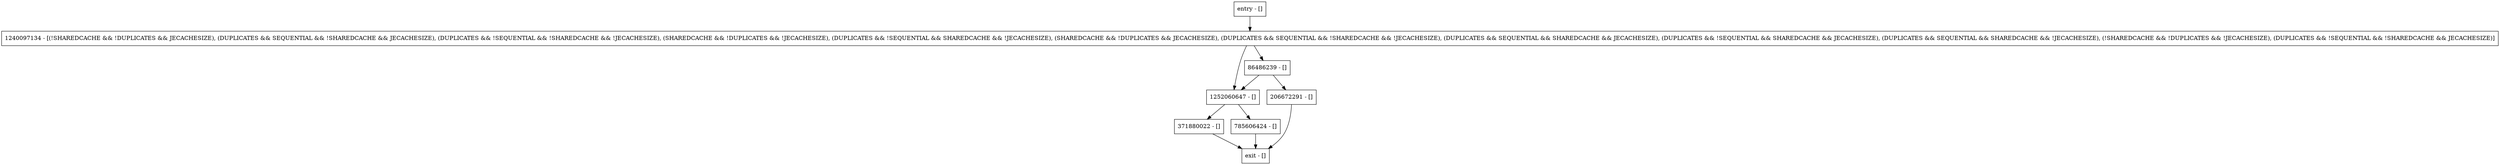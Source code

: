 digraph getWakeupPeriod {
node [shape=record];
entry [label="entry - []"];
exit [label="exit - []"];
371880022 [label="371880022 - []"];
1252060647 [label="1252060647 - []"];
86486239 [label="86486239 - []"];
1240097134 [label="1240097134 - [(!SHAREDCACHE && !DUPLICATES && JECACHESIZE), (DUPLICATES && SEQUENTIAL && !SHAREDCACHE && JECACHESIZE), (DUPLICATES && !SEQUENTIAL && !SHAREDCACHE && !JECACHESIZE), (SHAREDCACHE && !DUPLICATES && !JECACHESIZE), (DUPLICATES && !SEQUENTIAL && SHAREDCACHE && !JECACHESIZE), (SHAREDCACHE && !DUPLICATES && JECACHESIZE), (DUPLICATES && SEQUENTIAL && !SHAREDCACHE && !JECACHESIZE), (DUPLICATES && SEQUENTIAL && SHAREDCACHE && JECACHESIZE), (DUPLICATES && !SEQUENTIAL && SHAREDCACHE && JECACHESIZE), (DUPLICATES && SEQUENTIAL && SHAREDCACHE && !JECACHESIZE), (!SHAREDCACHE && !DUPLICATES && !JECACHESIZE), (DUPLICATES && !SEQUENTIAL && !SHAREDCACHE && JECACHESIZE)]"];
206672291 [label="206672291 - []"];
785606424 [label="785606424 - []"];
entry;
exit;
entry -> 1240097134;
371880022 -> exit;
1252060647 -> 371880022;
1252060647 -> 785606424;
86486239 -> 1252060647;
86486239 -> 206672291;
1240097134 -> 1252060647;
1240097134 -> 86486239;
206672291 -> exit;
785606424 -> exit;
}
